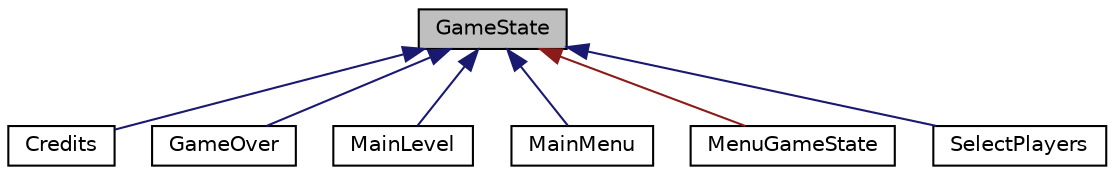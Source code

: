 digraph "GameState"
{
  edge [fontname="Helvetica",fontsize="10",labelfontname="Helvetica",labelfontsize="10"];
  node [fontname="Helvetica",fontsize="10",shape=record];
  Node1 [label="GameState",height=0.2,width=0.4,color="black", fillcolor="grey75", style="filled", fontcolor="black"];
  Node1 -> Node2 [dir="back",color="midnightblue",fontsize="10",style="solid",fontname="Helvetica"];
  Node2 [label="Credits",height=0.2,width=0.4,color="black", fillcolor="white", style="filled",URL="$classCredits.html"];
  Node1 -> Node3 [dir="back",color="midnightblue",fontsize="10",style="solid",fontname="Helvetica"];
  Node3 [label="GameOver",height=0.2,width=0.4,color="black", fillcolor="white", style="filled",URL="$classGameOver.html"];
  Node1 -> Node4 [dir="back",color="midnightblue",fontsize="10",style="solid",fontname="Helvetica"];
  Node4 [label="MainLevel",height=0.2,width=0.4,color="black", fillcolor="white", style="filled",URL="$classMainLevel.html"];
  Node1 -> Node5 [dir="back",color="midnightblue",fontsize="10",style="solid",fontname="Helvetica"];
  Node5 [label="MainMenu",height=0.2,width=0.4,color="black", fillcolor="white", style="filled",URL="$classMainMenu.html"];
  Node1 -> Node6 [dir="back",color="firebrick4",fontsize="10",style="solid",fontname="Helvetica"];
  Node6 [label="MenuGameState",height=0.2,width=0.4,color="black", fillcolor="white", style="filled",URL="$classMenuGameState.html"];
  Node1 -> Node7 [dir="back",color="midnightblue",fontsize="10",style="solid",fontname="Helvetica"];
  Node7 [label="SelectPlayers",height=0.2,width=0.4,color="black", fillcolor="white", style="filled",URL="$classSelectPlayers.html"];
}
